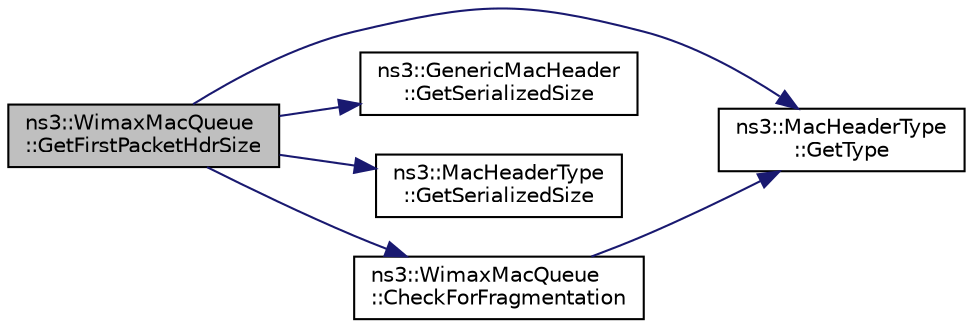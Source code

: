 digraph "ns3::WimaxMacQueue::GetFirstPacketHdrSize"
{
  edge [fontname="Helvetica",fontsize="10",labelfontname="Helvetica",labelfontsize="10"];
  node [fontname="Helvetica",fontsize="10",shape=record];
  rankdir="LR";
  Node1 [label="ns3::WimaxMacQueue\l::GetFirstPacketHdrSize",height=0.2,width=0.4,color="black", fillcolor="grey75", style="filled", fontcolor="black"];
  Node1 -> Node2 [color="midnightblue",fontsize="10",style="solid"];
  Node2 [label="ns3::MacHeaderType\l::GetType",height=0.2,width=0.4,color="black", fillcolor="white", style="filled",URL="$d5/d49/classns3_1_1MacHeaderType.html#aa207fe18499a20663fdb536a46961137"];
  Node1 -> Node3 [color="midnightblue",fontsize="10",style="solid"];
  Node3 [label="ns3::GenericMacHeader\l::GetSerializedSize",height=0.2,width=0.4,color="black", fillcolor="white", style="filled",URL="$d1/d60/classns3_1_1GenericMacHeader.html#a406a3aea98a270418d62587315c50deb"];
  Node1 -> Node4 [color="midnightblue",fontsize="10",style="solid"];
  Node4 [label="ns3::MacHeaderType\l::GetSerializedSize",height=0.2,width=0.4,color="black", fillcolor="white", style="filled",URL="$d5/d49/classns3_1_1MacHeaderType.html#a2aeee557a499ba3153a7b44e62726374"];
  Node1 -> Node5 [color="midnightblue",fontsize="10",style="solid"];
  Node5 [label="ns3::WimaxMacQueue\l::CheckForFragmentation",height=0.2,width=0.4,color="black", fillcolor="white", style="filled",URL="$da/db1/classns3_1_1WimaxMacQueue.html#aba14f6efd4ebb33ac03afd4bbc1461b6"];
  Node5 -> Node2 [color="midnightblue",fontsize="10",style="solid"];
}
